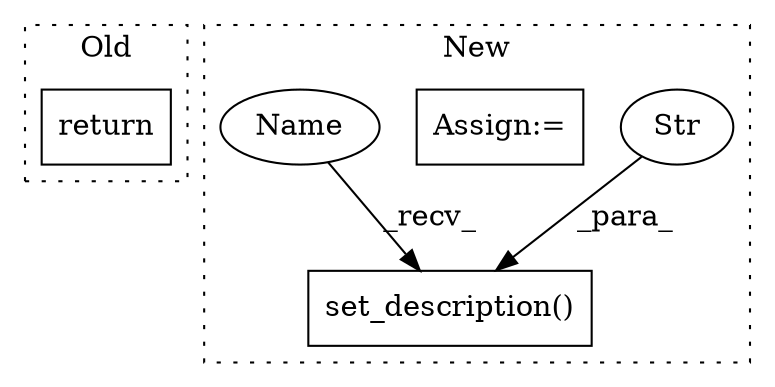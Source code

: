 digraph G {
subgraph cluster0 {
1 [label="return" a="93" s="6927" l="7" shape="box"];
label = "Old";
style="dotted";
}
subgraph cluster1 {
2 [label="set_description()" a="75" s="6512,6540" l="18,1" shape="box"];
3 [label="Str" a="66" s="6530" l="10" shape="ellipse"];
4 [label="Assign:=" a="68" s="6631" l="3" shape="box"];
5 [label="Name" a="87" s="6512" l="1" shape="ellipse"];
label = "New";
style="dotted";
}
3 -> 2 [label="_para_"];
5 -> 2 [label="_recv_"];
}